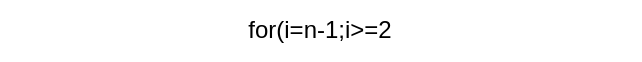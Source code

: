 <mxfile version="24.7.15">
  <diagram name="Page-1" id="RTBP7KAQC1peh6joPrjt">
    <mxGraphModel dx="1262" dy="603" grid="1" gridSize="10" guides="1" tooltips="1" connect="1" arrows="1" fold="1" page="1" pageScale="1" pageWidth="827" pageHeight="1169" math="0" shadow="0">
      <root>
        <mxCell id="0" />
        <mxCell id="1" parent="0" />
        <mxCell id="2JsvoZUw6W8VZ-DP7rPc-2" value="for(i=n-1;i&amp;gt;=2" style="text;strokeColor=none;align=center;fillColor=none;html=1;verticalAlign=middle;whiteSpace=wrap;rounded=0;" vertex="1" parent="1">
          <mxGeometry x="250" y="350" width="320" height="30" as="geometry" />
        </mxCell>
      </root>
    </mxGraphModel>
  </diagram>
</mxfile>
